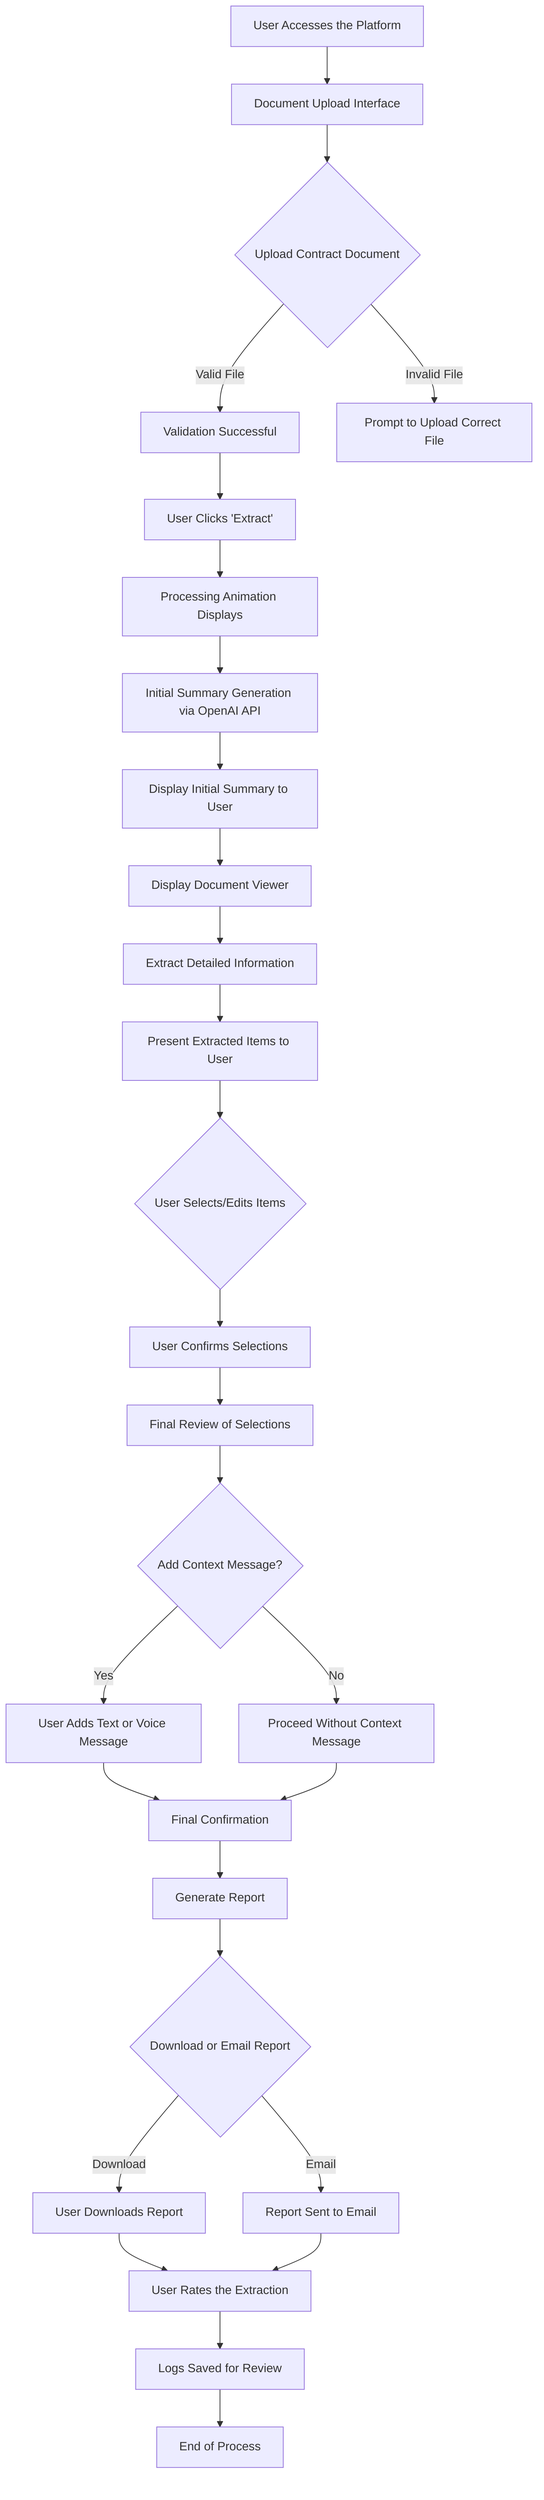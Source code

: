 graph TD
    A[User Accesses the Platform] --> B[Document Upload Interface]
    B --> C{Upload Contract Document}
    C -->|Valid File| D[Validation Successful]
    C -->|Invalid File| E[Prompt to Upload Correct File]
    D --> F[User Clicks 'Extract']
    F --> G[Processing Animation Displays]
    G --> H[Initial Summary Generation via OpenAI API]
    H --> I[Display Initial Summary to User]
    I --> J[Display Document Viewer]
    J --> K[Extract Detailed Information]
    K --> L[Present Extracted Items to User]
    L --> M{User Selects/Edits Items}
    M --> N[User Confirms Selections]
    N --> O[Final Review of Selections]
    O --> P{Add Context Message?}
    P -->|Yes| Q[User Adds Text or Voice Message]
    P -->|No| R[Proceed Without Context Message]
    Q --> S[Final Confirmation]
    R --> S
    S --> T[Generate Report]
    T --> U{Download or Email Report}
    U -->|Download| V[User Downloads Report]
    U -->|Email| W[Report Sent to Email]
    V --> X[User Rates the Extraction]
    W --> X
    X --> Y[Logs Saved for Review]
    Y --> Z[End of Process]